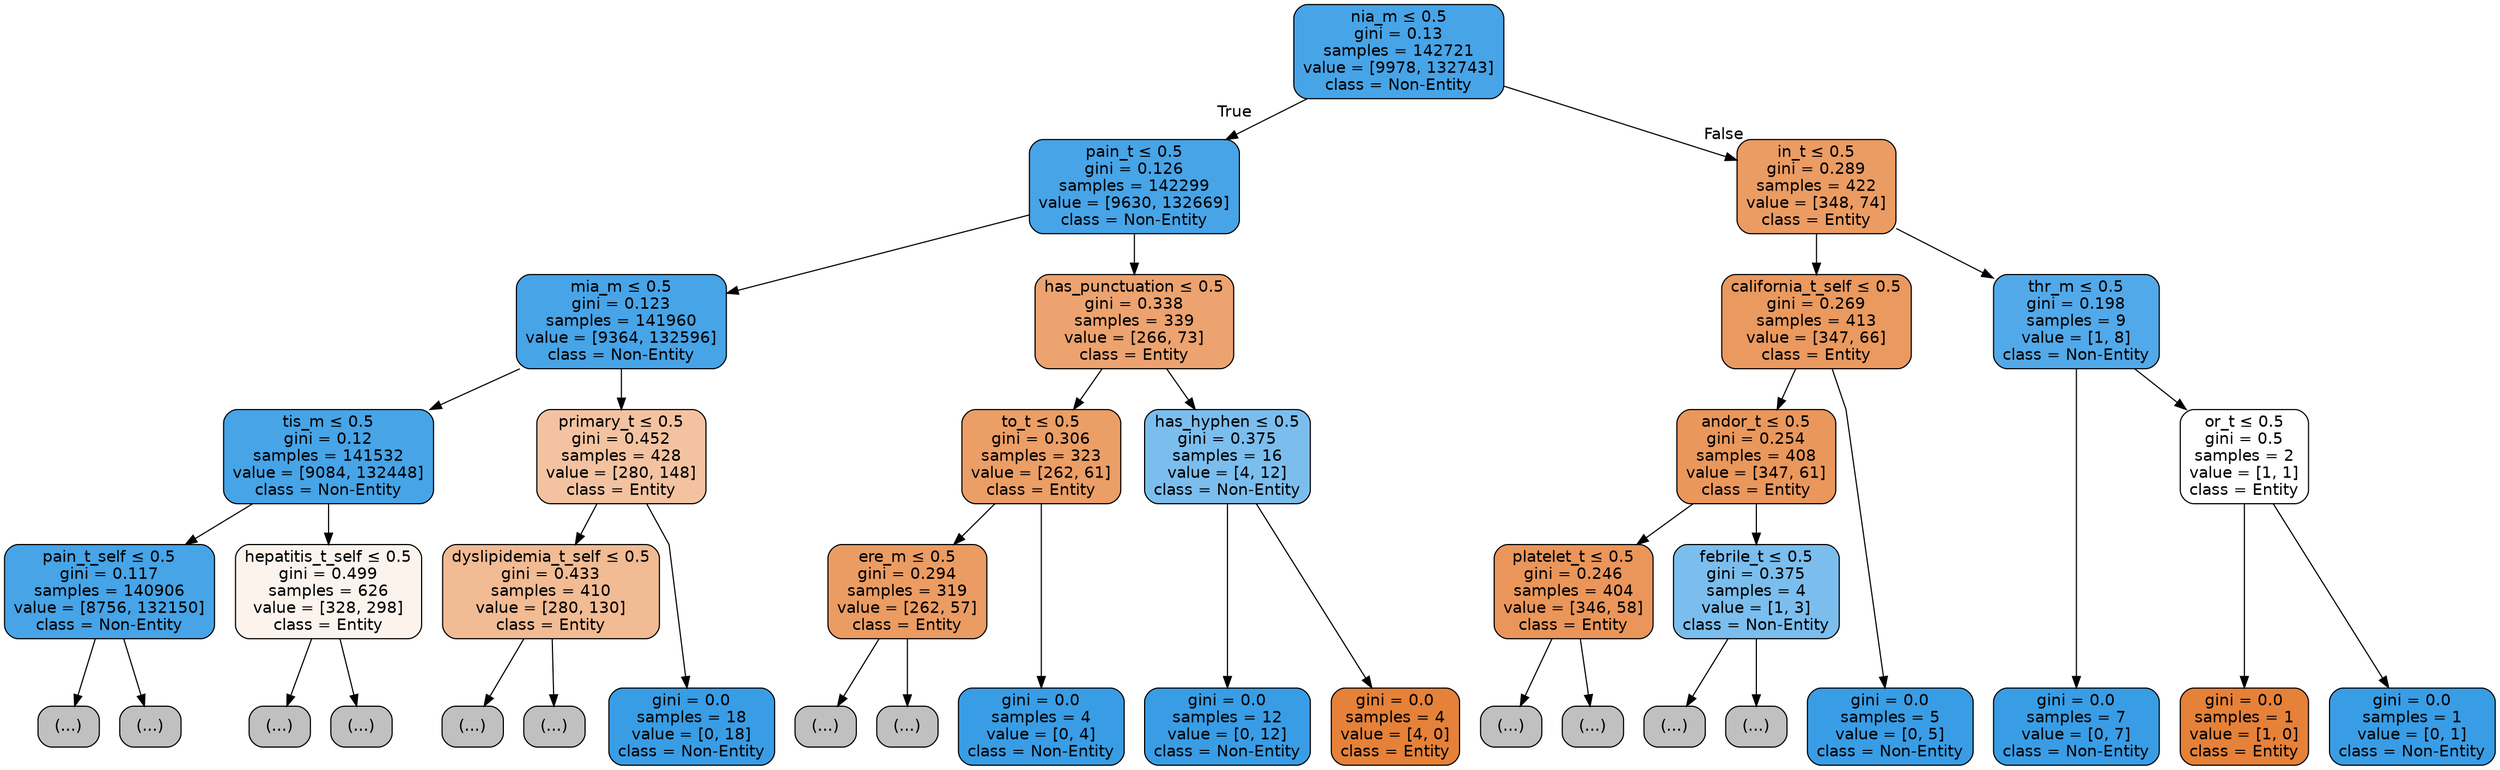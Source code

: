 digraph Tree {
node [shape=box, style="filled, rounded", color="black", fontname=helvetica] ;
graph [ranksep=equally, splines=polyline] ;
edge [fontname=helvetica] ;
0 [label=<nia_m &le; 0.5<br/>gini = 0.13<br/>samples = 142721<br/>value = [9978, 132743]<br/>class = Non-Entity>, fillcolor="#399de5ec"] ;
1 [label=<pain_t &le; 0.5<br/>gini = 0.126<br/>samples = 142299<br/>value = [9630, 132669]<br/>class = Non-Entity>, fillcolor="#399de5ec"] ;
0 -> 1 [labeldistance=2.5, labelangle=45, headlabel="True"] ;
2 [label=<mia_m &le; 0.5<br/>gini = 0.123<br/>samples = 141960<br/>value = [9364, 132596]<br/>class = Non-Entity>, fillcolor="#399de5ed"] ;
1 -> 2 ;
3 [label=<tis_m &le; 0.5<br/>gini = 0.12<br/>samples = 141532<br/>value = [9084, 132448]<br/>class = Non-Entity>, fillcolor="#399de5ee"] ;
2 -> 3 ;
4 [label=<pain_t_self &le; 0.5<br/>gini = 0.117<br/>samples = 140906<br/>value = [8756, 132150]<br/>class = Non-Entity>, fillcolor="#399de5ee"] ;
3 -> 4 ;
5 [label="(...)", fillcolor="#C0C0C0"] ;
4 -> 5 ;
10750 [label="(...)", fillcolor="#C0C0C0"] ;
4 -> 10750 ;
10961 [label=<hepatitis_t_self &le; 0.5<br/>gini = 0.499<br/>samples = 626<br/>value = [328, 298]<br/>class = Entity>, fillcolor="#e5813917"] ;
3 -> 10961 ;
10962 [label="(...)", fillcolor="#C0C0C0"] ;
10961 -> 10962 ;
11099 [label="(...)", fillcolor="#C0C0C0"] ;
10961 -> 11099 ;
11142 [label=<primary_t &le; 0.5<br/>gini = 0.452<br/>samples = 428<br/>value = [280, 148]<br/>class = Entity>, fillcolor="#e5813978"] ;
2 -> 11142 ;
11143 [label=<dyslipidemia_t_self &le; 0.5<br/>gini = 0.433<br/>samples = 410<br/>value = [280, 130]<br/>class = Entity>, fillcolor="#e5813989"] ;
11142 -> 11143 ;
11144 [label="(...)", fillcolor="#C0C0C0"] ;
11143 -> 11144 ;
11373 [label="(...)", fillcolor="#C0C0C0"] ;
11143 -> 11373 ;
11374 [label=<gini = 0.0<br/>samples = 18<br/>value = [0, 18]<br/>class = Non-Entity>, fillcolor="#399de5ff"] ;
11142 -> 11374 ;
11375 [label=<has_punctuation &le; 0.5<br/>gini = 0.338<br/>samples = 339<br/>value = [266, 73]<br/>class = Entity>, fillcolor="#e58139b9"] ;
1 -> 11375 ;
11376 [label=<to_t &le; 0.5<br/>gini = 0.306<br/>samples = 323<br/>value = [262, 61]<br/>class = Entity>, fillcolor="#e58139c4"] ;
11375 -> 11376 ;
11377 [label=<ere_m &le; 0.5<br/>gini = 0.294<br/>samples = 319<br/>value = [262, 57]<br/>class = Entity>, fillcolor="#e58139c8"] ;
11376 -> 11377 ;
11378 [label="(...)", fillcolor="#C0C0C0"] ;
11377 -> 11378 ;
11509 [label="(...)", fillcolor="#C0C0C0"] ;
11377 -> 11509 ;
11510 [label=<gini = 0.0<br/>samples = 4<br/>value = [0, 4]<br/>class = Non-Entity>, fillcolor="#399de5ff"] ;
11376 -> 11510 ;
11511 [label=<has_hyphen &le; 0.5<br/>gini = 0.375<br/>samples = 16<br/>value = [4, 12]<br/>class = Non-Entity>, fillcolor="#399de5aa"] ;
11375 -> 11511 ;
11512 [label=<gini = 0.0<br/>samples = 12<br/>value = [0, 12]<br/>class = Non-Entity>, fillcolor="#399de5ff"] ;
11511 -> 11512 ;
11513 [label=<gini = 0.0<br/>samples = 4<br/>value = [4, 0]<br/>class = Entity>, fillcolor="#e58139ff"] ;
11511 -> 11513 ;
11514 [label=<in_t &le; 0.5<br/>gini = 0.289<br/>samples = 422<br/>value = [348, 74]<br/>class = Entity>, fillcolor="#e58139c9"] ;
0 -> 11514 [labeldistance=2.5, labelangle=-45, headlabel="False"] ;
11515 [label=<california_t_self &le; 0.5<br/>gini = 0.269<br/>samples = 413<br/>value = [347, 66]<br/>class = Entity>, fillcolor="#e58139ce"] ;
11514 -> 11515 ;
11516 [label=<andor_t &le; 0.5<br/>gini = 0.254<br/>samples = 408<br/>value = [347, 61]<br/>class = Entity>, fillcolor="#e58139d2"] ;
11515 -> 11516 ;
11517 [label=<platelet_t &le; 0.5<br/>gini = 0.246<br/>samples = 404<br/>value = [346, 58]<br/>class = Entity>, fillcolor="#e58139d4"] ;
11516 -> 11517 ;
11518 [label="(...)", fillcolor="#C0C0C0"] ;
11517 -> 11518 ;
11737 [label="(...)", fillcolor="#C0C0C0"] ;
11517 -> 11737 ;
11738 [label=<febrile_t &le; 0.5<br/>gini = 0.375<br/>samples = 4<br/>value = [1, 3]<br/>class = Non-Entity>, fillcolor="#399de5aa"] ;
11516 -> 11738 ;
11739 [label="(...)", fillcolor="#C0C0C0"] ;
11738 -> 11739 ;
11740 [label="(...)", fillcolor="#C0C0C0"] ;
11738 -> 11740 ;
11741 [label=<gini = 0.0<br/>samples = 5<br/>value = [0, 5]<br/>class = Non-Entity>, fillcolor="#399de5ff"] ;
11515 -> 11741 ;
11742 [label=<thr_m &le; 0.5<br/>gini = 0.198<br/>samples = 9<br/>value = [1, 8]<br/>class = Non-Entity>, fillcolor="#399de5df"] ;
11514 -> 11742 ;
11743 [label=<gini = 0.0<br/>samples = 7<br/>value = [0, 7]<br/>class = Non-Entity>, fillcolor="#399de5ff"] ;
11742 -> 11743 ;
11744 [label=<or_t &le; 0.5<br/>gini = 0.5<br/>samples = 2<br/>value = [1, 1]<br/>class = Entity>, fillcolor="#e5813900"] ;
11742 -> 11744 ;
11745 [label=<gini = 0.0<br/>samples = 1<br/>value = [1, 0]<br/>class = Entity>, fillcolor="#e58139ff"] ;
11744 -> 11745 ;
11746 [label=<gini = 0.0<br/>samples = 1<br/>value = [0, 1]<br/>class = Non-Entity>, fillcolor="#399de5ff"] ;
11744 -> 11746 ;
{rank=same ; 0} ;
{rank=same ; 1; 11514} ;
{rank=same ; 2; 11375; 11515; 11742} ;
{rank=same ; 3; 11142; 11376; 11511; 11516; 11744} ;
{rank=same ; 4; 10961; 11143; 11377; 11517; 11738} ;
{rank=same ; 5; 10750; 10962; 11099; 11144; 11373; 11374; 11378; 11509; 11510; 11512; 11513; 11518; 11737; 11739; 11740; 11741; 11743; 11745; 11746} ;
}